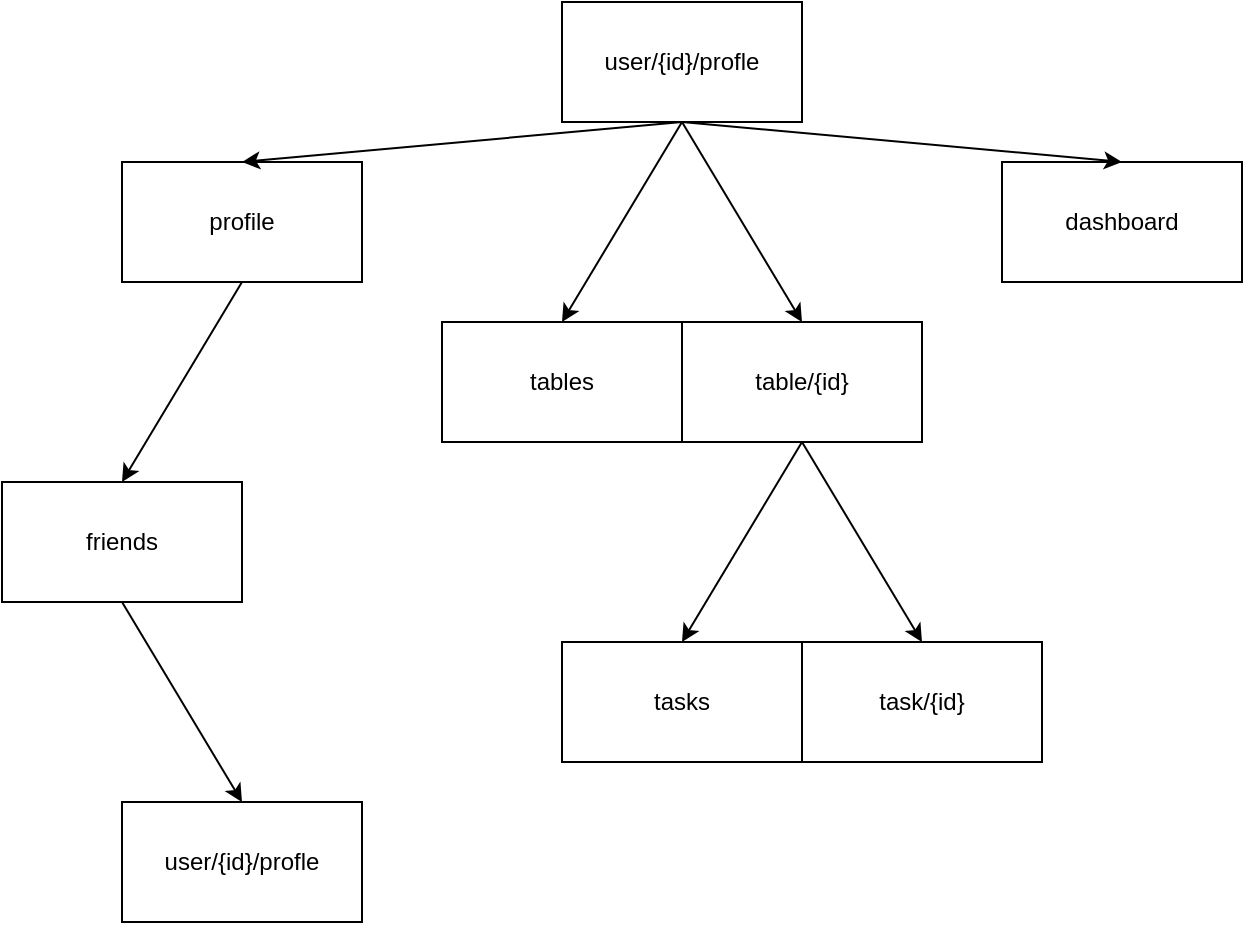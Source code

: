 <mxfile version="23.1.5" type="device">
  <diagram name="Страница — 1" id="AbfN_e0ZcRoyUTd6jxz5">
    <mxGraphModel dx="1816" dy="581" grid="1" gridSize="10" guides="1" tooltips="1" connect="1" arrows="1" fold="1" page="1" pageScale="1" pageWidth="827" pageHeight="1169" math="0" shadow="0">
      <root>
        <mxCell id="0" />
        <mxCell id="1" parent="0" />
        <mxCell id="tf3kkDMVetL00VMJvd04-1" value="user/{id}/profle" style="rounded=0;whiteSpace=wrap;html=1;" vertex="1" parent="1">
          <mxGeometry width="120" height="60" as="geometry" />
        </mxCell>
        <mxCell id="tf3kkDMVetL00VMJvd04-2" value="profile" style="rounded=0;whiteSpace=wrap;html=1;" vertex="1" parent="1">
          <mxGeometry x="-220" y="80" width="120" height="60" as="geometry" />
        </mxCell>
        <mxCell id="tf3kkDMVetL00VMJvd04-4" value="" style="endArrow=classic;html=1;rounded=0;exitX=0.5;exitY=1;exitDx=0;exitDy=0;entryX=0.5;entryY=0;entryDx=0;entryDy=0;" edge="1" parent="1" source="tf3kkDMVetL00VMJvd04-1" target="tf3kkDMVetL00VMJvd04-2">
          <mxGeometry width="50" height="50" relative="1" as="geometry">
            <mxPoint x="-90" y="90" as="sourcePoint" />
            <mxPoint x="-40" y="40" as="targetPoint" />
          </mxGeometry>
        </mxCell>
        <mxCell id="tf3kkDMVetL00VMJvd04-7" value="tables" style="rounded=0;whiteSpace=wrap;html=1;" vertex="1" parent="1">
          <mxGeometry x="-60" y="160" width="120" height="60" as="geometry" />
        </mxCell>
        <mxCell id="tf3kkDMVetL00VMJvd04-9" value="table/{id}" style="rounded=0;whiteSpace=wrap;html=1;" vertex="1" parent="1">
          <mxGeometry x="60" y="160" width="120" height="60" as="geometry" />
        </mxCell>
        <mxCell id="tf3kkDMVetL00VMJvd04-10" value="" style="endArrow=classic;html=1;rounded=0;exitX=0.5;exitY=1;exitDx=0;exitDy=0;entryX=0.5;entryY=0;entryDx=0;entryDy=0;" edge="1" parent="1" source="tf3kkDMVetL00VMJvd04-1" target="tf3kkDMVetL00VMJvd04-7">
          <mxGeometry width="50" height="50" relative="1" as="geometry">
            <mxPoint x="70" y="70" as="sourcePoint" />
            <mxPoint x="-90" y="90" as="targetPoint" />
          </mxGeometry>
        </mxCell>
        <mxCell id="tf3kkDMVetL00VMJvd04-11" value="" style="endArrow=classic;html=1;rounded=0;exitX=0.5;exitY=1;exitDx=0;exitDy=0;entryX=0.5;entryY=0;entryDx=0;entryDy=0;" edge="1" parent="1" source="tf3kkDMVetL00VMJvd04-1" target="tf3kkDMVetL00VMJvd04-9">
          <mxGeometry width="50" height="50" relative="1" as="geometry">
            <mxPoint x="80" y="80" as="sourcePoint" />
            <mxPoint x="-80" y="100" as="targetPoint" />
          </mxGeometry>
        </mxCell>
        <mxCell id="tf3kkDMVetL00VMJvd04-12" value="tasks" style="rounded=0;whiteSpace=wrap;html=1;" vertex="1" parent="1">
          <mxGeometry y="320" width="120" height="60" as="geometry" />
        </mxCell>
        <mxCell id="tf3kkDMVetL00VMJvd04-13" value="task/{id}" style="rounded=0;whiteSpace=wrap;html=1;" vertex="1" parent="1">
          <mxGeometry x="120" y="320" width="120" height="60" as="geometry" />
        </mxCell>
        <mxCell id="tf3kkDMVetL00VMJvd04-14" value="" style="endArrow=classic;html=1;rounded=0;entryX=0.5;entryY=0;entryDx=0;entryDy=0;exitX=0.5;exitY=1;exitDx=0;exitDy=0;" edge="1" parent="1" target="tf3kkDMVetL00VMJvd04-12" source="tf3kkDMVetL00VMJvd04-9">
          <mxGeometry width="50" height="50" relative="1" as="geometry">
            <mxPoint x="120" y="220" as="sourcePoint" />
            <mxPoint x="-30" y="250" as="targetPoint" />
          </mxGeometry>
        </mxCell>
        <mxCell id="tf3kkDMVetL00VMJvd04-15" value="" style="endArrow=classic;html=1;rounded=0;entryX=0.5;entryY=0;entryDx=0;entryDy=0;exitX=0.5;exitY=1;exitDx=0;exitDy=0;" edge="1" parent="1" target="tf3kkDMVetL00VMJvd04-13" source="tf3kkDMVetL00VMJvd04-9">
          <mxGeometry width="50" height="50" relative="1" as="geometry">
            <mxPoint x="150" y="240" as="sourcePoint" />
            <mxPoint x="-20" y="260" as="targetPoint" />
          </mxGeometry>
        </mxCell>
        <mxCell id="tf3kkDMVetL00VMJvd04-16" value="friends" style="rounded=0;whiteSpace=wrap;html=1;" vertex="1" parent="1">
          <mxGeometry x="-280" y="240" width="120" height="60" as="geometry" />
        </mxCell>
        <mxCell id="tf3kkDMVetL00VMJvd04-17" value="" style="endArrow=classic;html=1;rounded=0;entryX=0.5;entryY=0;entryDx=0;entryDy=0;exitX=0.5;exitY=1;exitDx=0;exitDy=0;" edge="1" parent="1" target="tf3kkDMVetL00VMJvd04-16" source="tf3kkDMVetL00VMJvd04-2">
          <mxGeometry width="50" height="50" relative="1" as="geometry">
            <mxPoint x="-160" y="190" as="sourcePoint" />
            <mxPoint x="-310" y="170" as="targetPoint" />
          </mxGeometry>
        </mxCell>
        <mxCell id="tf3kkDMVetL00VMJvd04-18" value="user/{id}/profle" style="rounded=0;whiteSpace=wrap;html=1;" vertex="1" parent="1">
          <mxGeometry x="-220" y="400" width="120" height="60" as="geometry" />
        </mxCell>
        <mxCell id="tf3kkDMVetL00VMJvd04-19" value="" style="endArrow=classic;html=1;rounded=0;entryX=0.5;entryY=0;entryDx=0;entryDy=0;exitX=0.5;exitY=1;exitDx=0;exitDy=0;" edge="1" parent="1" target="tf3kkDMVetL00VMJvd04-18" source="tf3kkDMVetL00VMJvd04-16">
          <mxGeometry width="50" height="50" relative="1" as="geometry">
            <mxPoint x="-200" y="360" as="sourcePoint" />
            <mxPoint x="-360" y="340" as="targetPoint" />
          </mxGeometry>
        </mxCell>
        <mxCell id="tf3kkDMVetL00VMJvd04-20" value="dashboard" style="rounded=0;whiteSpace=wrap;html=1;" vertex="1" parent="1">
          <mxGeometry x="220" y="80" width="120" height="60" as="geometry" />
        </mxCell>
        <mxCell id="tf3kkDMVetL00VMJvd04-22" value="" style="endArrow=classic;html=1;rounded=0;exitX=0.5;exitY=1;exitDx=0;exitDy=0;entryX=0.5;entryY=0;entryDx=0;entryDy=0;" edge="1" parent="1" source="tf3kkDMVetL00VMJvd04-1" target="tf3kkDMVetL00VMJvd04-20">
          <mxGeometry width="50" height="50" relative="1" as="geometry">
            <mxPoint x="70" y="70" as="sourcePoint" />
            <mxPoint x="-150" y="90" as="targetPoint" />
          </mxGeometry>
        </mxCell>
      </root>
    </mxGraphModel>
  </diagram>
</mxfile>
